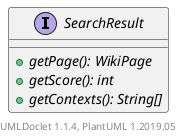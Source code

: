 @startuml

    interface SearchResult [[SearchResult.html]] {
        {abstract} +getPage(): WikiPage
        {abstract} +getScore(): int
        {abstract} +getContexts(): String[]
    }


    center footer UMLDoclet 1.1.4, PlantUML 1.2019.05
@enduml
